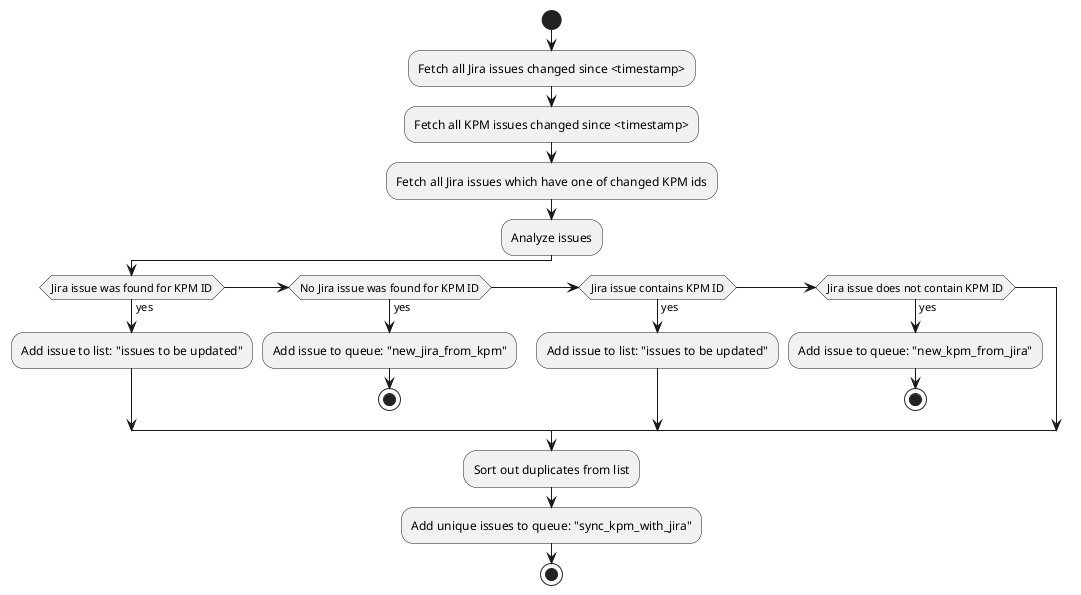 @startuml
start
:Fetch all Jira issues changed since <timestamp>;
:Fetch all KPM issues changed since <timestamp>;
:Fetch all Jira issues which have one of changed KPM ids;
:Analyze issues;
if (Jira issue was found for KPM ID) then (yes)
  :Add issue to list: "issues to be updated";
elseif (No Jira issue was found for KPM ID) then (yes)
  :Add issue to queue: "new_jira_from_kpm";
  stop
elseif (Jira issue contains KPM ID) then (yes)
  :Add issue to list: "issues to be updated";
elseif (Jira issue does not contain KPM ID) then (yes)
  :Add issue to queue: "new_kpm_from_jira";
  stop
endif
:Sort out duplicates from list;
:Add unique issues to queue: "sync_kpm_with_jira";
stop

@enduml